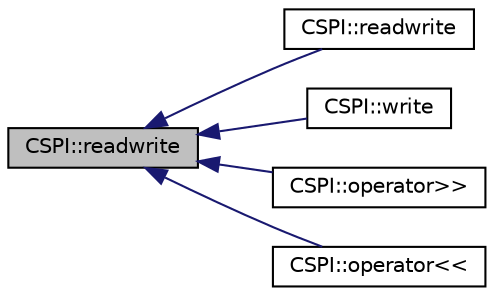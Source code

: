 digraph "CSPI::readwrite"
{
  edge [fontname="Helvetica",fontsize="10",labelfontname="Helvetica",labelfontsize="10"];
  node [fontname="Helvetica",fontsize="10",shape=record];
  rankdir="LR";
  Node1 [label="CSPI::readwrite",height=0.2,width=0.4,color="black", fillcolor="grey75", style="filled" fontcolor="black"];
  Node1 -> Node2 [dir="back",color="midnightblue",fontsize="10",style="solid",fontname="Helvetica"];
  Node2 [label="CSPI::readwrite",height=0.2,width=0.4,color="black", fillcolor="white", style="filled",URL="$d2/d3f/class_c_s_p_i.html#ab702047e1d0378b4c9b893bce96a2863"];
  Node1 -> Node3 [dir="back",color="midnightblue",fontsize="10",style="solid",fontname="Helvetica"];
  Node3 [label="CSPI::write",height=0.2,width=0.4,color="black", fillcolor="white", style="filled",URL="$d2/d3f/class_c_s_p_i.html#a173cd30c8b9d9b1a40d6f849a517932b"];
  Node1 -> Node4 [dir="back",color="midnightblue",fontsize="10",style="solid",fontname="Helvetica"];
  Node4 [label="CSPI::operator\>\>",height=0.2,width=0.4,color="black", fillcolor="white", style="filled",URL="$d2/d3f/class_c_s_p_i.html#a24ca202a0494b84a92ff56d10725ce40"];
  Node1 -> Node5 [dir="back",color="midnightblue",fontsize="10",style="solid",fontname="Helvetica"];
  Node5 [label="CSPI::operator\<\<",height=0.2,width=0.4,color="black", fillcolor="white", style="filled",URL="$d2/d3f/class_c_s_p_i.html#a3ce438bee4e3c087e44b3cf2b1690ecd"];
}
